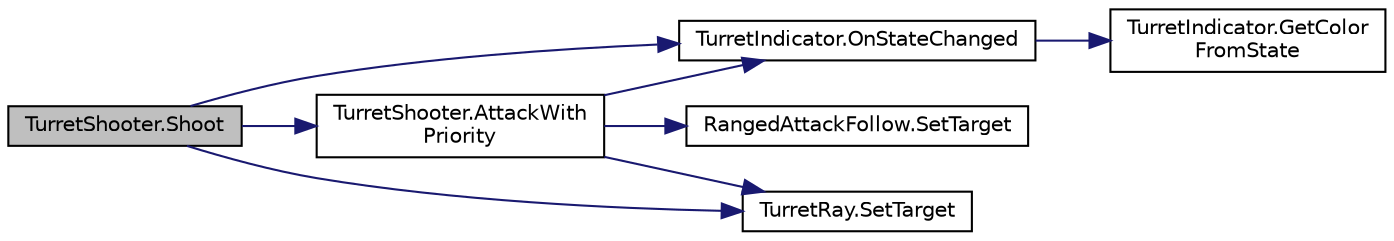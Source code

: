 digraph "TurretShooter.Shoot"
{
 // INTERACTIVE_SVG=YES
 // LATEX_PDF_SIZE
  edge [fontname="Helvetica",fontsize="10",labelfontname="Helvetica",labelfontsize="10"];
  node [fontname="Helvetica",fontsize="10",shape=record];
  rankdir="LR";
  Node1 [label="TurretShooter.Shoot",height=0.2,width=0.4,color="black", fillcolor="grey75", style="filled", fontcolor="black",tooltip=" "];
  Node1 -> Node2 [color="midnightblue",fontsize="10",style="solid",fontname="Helvetica"];
  Node2 [label="TurretShooter.AttackWith\lPriority",height=0.2,width=0.4,color="black", fillcolor="white", style="filled",URL="$class_turret_shooter.html#a8be25a5629564093b66ab8d2b42692cc",tooltip=" "];
  Node2 -> Node3 [color="midnightblue",fontsize="10",style="solid",fontname="Helvetica"];
  Node3 [label="TurretIndicator.OnStateChanged",height=0.2,width=0.4,color="black", fillcolor="white", style="filled",URL="$class_turret_indicator.html#a18c506cc6d384bb9ca9789b8e27d1684",tooltip="This function gets calls whenever the Turret changes the intern state."];
  Node3 -> Node4 [color="midnightblue",fontsize="10",style="solid",fontname="Helvetica"];
  Node4 [label="TurretIndicator.GetColor\lFromState",height=0.2,width=0.4,color="black", fillcolor="white", style="filled",URL="$class_turret_indicator.html#a4ce9f7929435b6d9ba46c4fd34d67f50",tooltip="Returns the color corresponing to the current TurretState of the indicator"];
  Node2 -> Node5 [color="midnightblue",fontsize="10",style="solid",fontname="Helvetica"];
  Node5 [label="RangedAttackFollow.SetTarget",height=0.2,width=0.4,color="black", fillcolor="white", style="filled",URL="$class_ranged_attack_follow.html#aa53dfc5a1b7c08631665bf5691ccf413",tooltip="Initializes the ranged attack object and sets its properties accordingly"];
  Node2 -> Node6 [color="midnightblue",fontsize="10",style="solid",fontname="Helvetica"];
  Node6 [label="TurretRay.SetTarget",height=0.2,width=0.4,color="black", fillcolor="white", style="filled",URL="$class_turret_ray.html#a04f048c8df3897ad7d562dffaa08b4a5",tooltip=" "];
  Node1 -> Node3 [color="midnightblue",fontsize="10",style="solid",fontname="Helvetica"];
  Node1 -> Node6 [color="midnightblue",fontsize="10",style="solid",fontname="Helvetica"];
}
